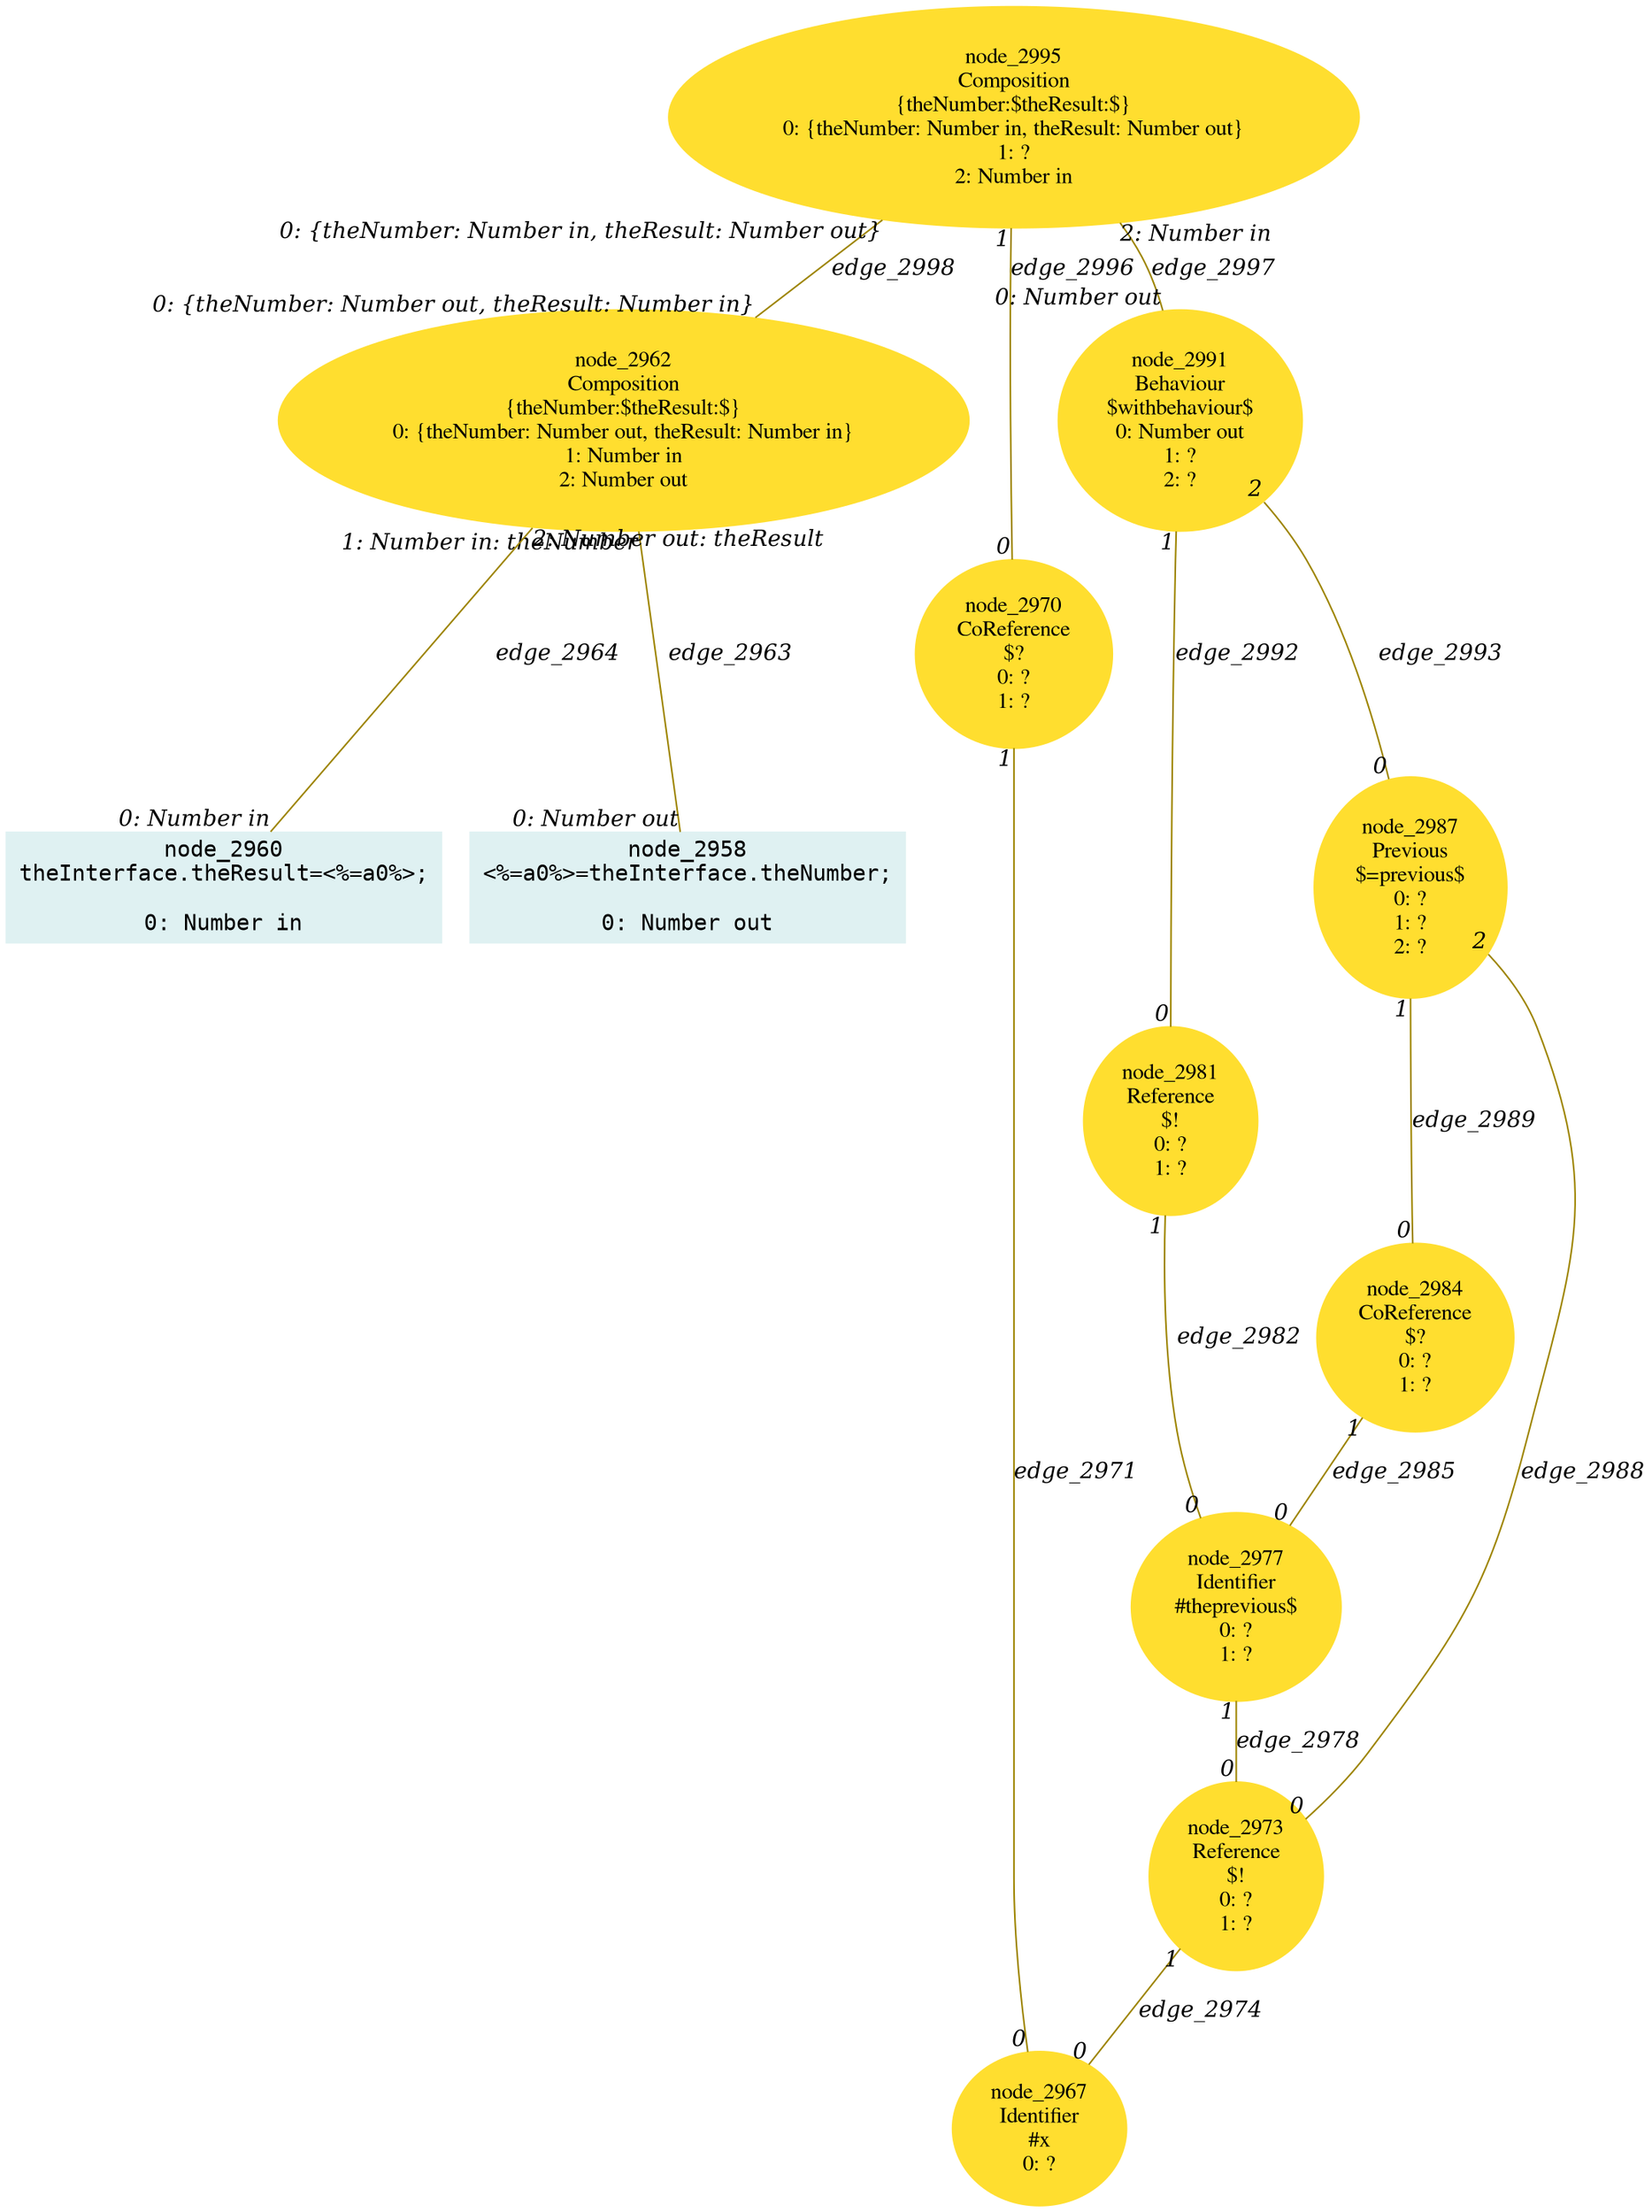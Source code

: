 digraph g{node_2958 [shape="box", style="filled", color="#dff1f2", fontname="Courier", label="node_2958
<%=a0%>=theInterface.theNumber;

0: Number out" ]
node_2960 [shape="box", style="filled", color="#dff1f2", fontname="Courier", label="node_2960
theInterface.theResult=<%=a0%>;

0: Number in" ]
node_2962 [shape="ellipse", style="filled", color="#ffde2f", fontname="Times", label="node_2962
Composition
{theNumber:$theResult:$}
0: {theNumber: Number out, theResult: Number in}
1: Number in
2: Number out" ]
node_2967 [shape="ellipse", style="filled", color="#ffde2f", fontname="Times", label="node_2967
Identifier
#x
0: ?" ]
node_2970 [shape="ellipse", style="filled", color="#ffde2f", fontname="Times", label="node_2970
CoReference
$?
0: ?
1: ?" ]
node_2973 [shape="ellipse", style="filled", color="#ffde2f", fontname="Times", label="node_2973
Reference
$!
0: ?
1: ?" ]
node_2977 [shape="ellipse", style="filled", color="#ffde2f", fontname="Times", label="node_2977
Identifier
#theprevious$
0: ?
1: ?" ]
node_2981 [shape="ellipse", style="filled", color="#ffde2f", fontname="Times", label="node_2981
Reference
$!
0: ?
1: ?" ]
node_2984 [shape="ellipse", style="filled", color="#ffde2f", fontname="Times", label="node_2984
CoReference
$?
0: ?
1: ?" ]
node_2987 [shape="ellipse", style="filled", color="#ffde2f", fontname="Times", label="node_2987
Previous
$=previous$
0: ?
1: ?
2: ?" ]
node_2991 [shape="ellipse", style="filled", color="#ffde2f", fontname="Times", label="node_2991
Behaviour
$withbehaviour$
0: Number out
1: ?
2: ?" ]
node_2995 [shape="ellipse", style="filled", color="#ffde2f", fontname="Times", label="node_2995
Composition
{theNumber:$theResult:$}
0: {theNumber: Number in, theResult: Number out}
1: ?
2: Number in" ]
node_2962 -> node_2958 [dir=none, arrowHead=none, fontname="Times-Italic", arrowsize=1, color="#9d8400", label="edge_2963",  headlabel="0: Number out", taillabel="1: Number in: theNumber" ]
node_2962 -> node_2960 [dir=none, arrowHead=none, fontname="Times-Italic", arrowsize=1, color="#9d8400", label="edge_2964",  headlabel="0: Number in", taillabel="2: Number out: theResult" ]
node_2970 -> node_2967 [dir=none, arrowHead=none, fontname="Times-Italic", arrowsize=1, color="#9d8400", label="edge_2971",  headlabel="0", taillabel="1" ]
node_2973 -> node_2967 [dir=none, arrowHead=none, fontname="Times-Italic", arrowsize=1, color="#9d8400", label="edge_2974",  headlabel="0", taillabel="1" ]
node_2977 -> node_2973 [dir=none, arrowHead=none, fontname="Times-Italic", arrowsize=1, color="#9d8400", label="edge_2978",  headlabel="0", taillabel="1" ]
node_2981 -> node_2977 [dir=none, arrowHead=none, fontname="Times-Italic", arrowsize=1, color="#9d8400", label="edge_2982",  headlabel="0", taillabel="1" ]
node_2984 -> node_2977 [dir=none, arrowHead=none, fontname="Times-Italic", arrowsize=1, color="#9d8400", label="edge_2985",  headlabel="0", taillabel="1" ]
node_2987 -> node_2973 [dir=none, arrowHead=none, fontname="Times-Italic", arrowsize=1, color="#9d8400", label="edge_2988",  headlabel="0", taillabel="2" ]
node_2987 -> node_2984 [dir=none, arrowHead=none, fontname="Times-Italic", arrowsize=1, color="#9d8400", label="edge_2989",  headlabel="0", taillabel="1" ]
node_2991 -> node_2981 [dir=none, arrowHead=none, fontname="Times-Italic", arrowsize=1, color="#9d8400", label="edge_2992",  headlabel="0", taillabel="1" ]
node_2991 -> node_2987 [dir=none, arrowHead=none, fontname="Times-Italic", arrowsize=1, color="#9d8400", label="edge_2993",  headlabel="0", taillabel="2" ]
node_2995 -> node_2970 [dir=none, arrowHead=none, fontname="Times-Italic", arrowsize=1, color="#9d8400", label="edge_2996",  headlabel="0", taillabel="1" ]
node_2995 -> node_2991 [dir=none, arrowHead=none, fontname="Times-Italic", arrowsize=1, color="#9d8400", label="edge_2997",  headlabel="0: Number out", taillabel="2: Number in" ]
node_2995 -> node_2962 [dir=none, arrowHead=none, fontname="Times-Italic", arrowsize=1, color="#9d8400", label="edge_2998",  headlabel="0: {theNumber: Number out, theResult: Number in}", taillabel="0: {theNumber: Number in, theResult: Number out}" ]
}